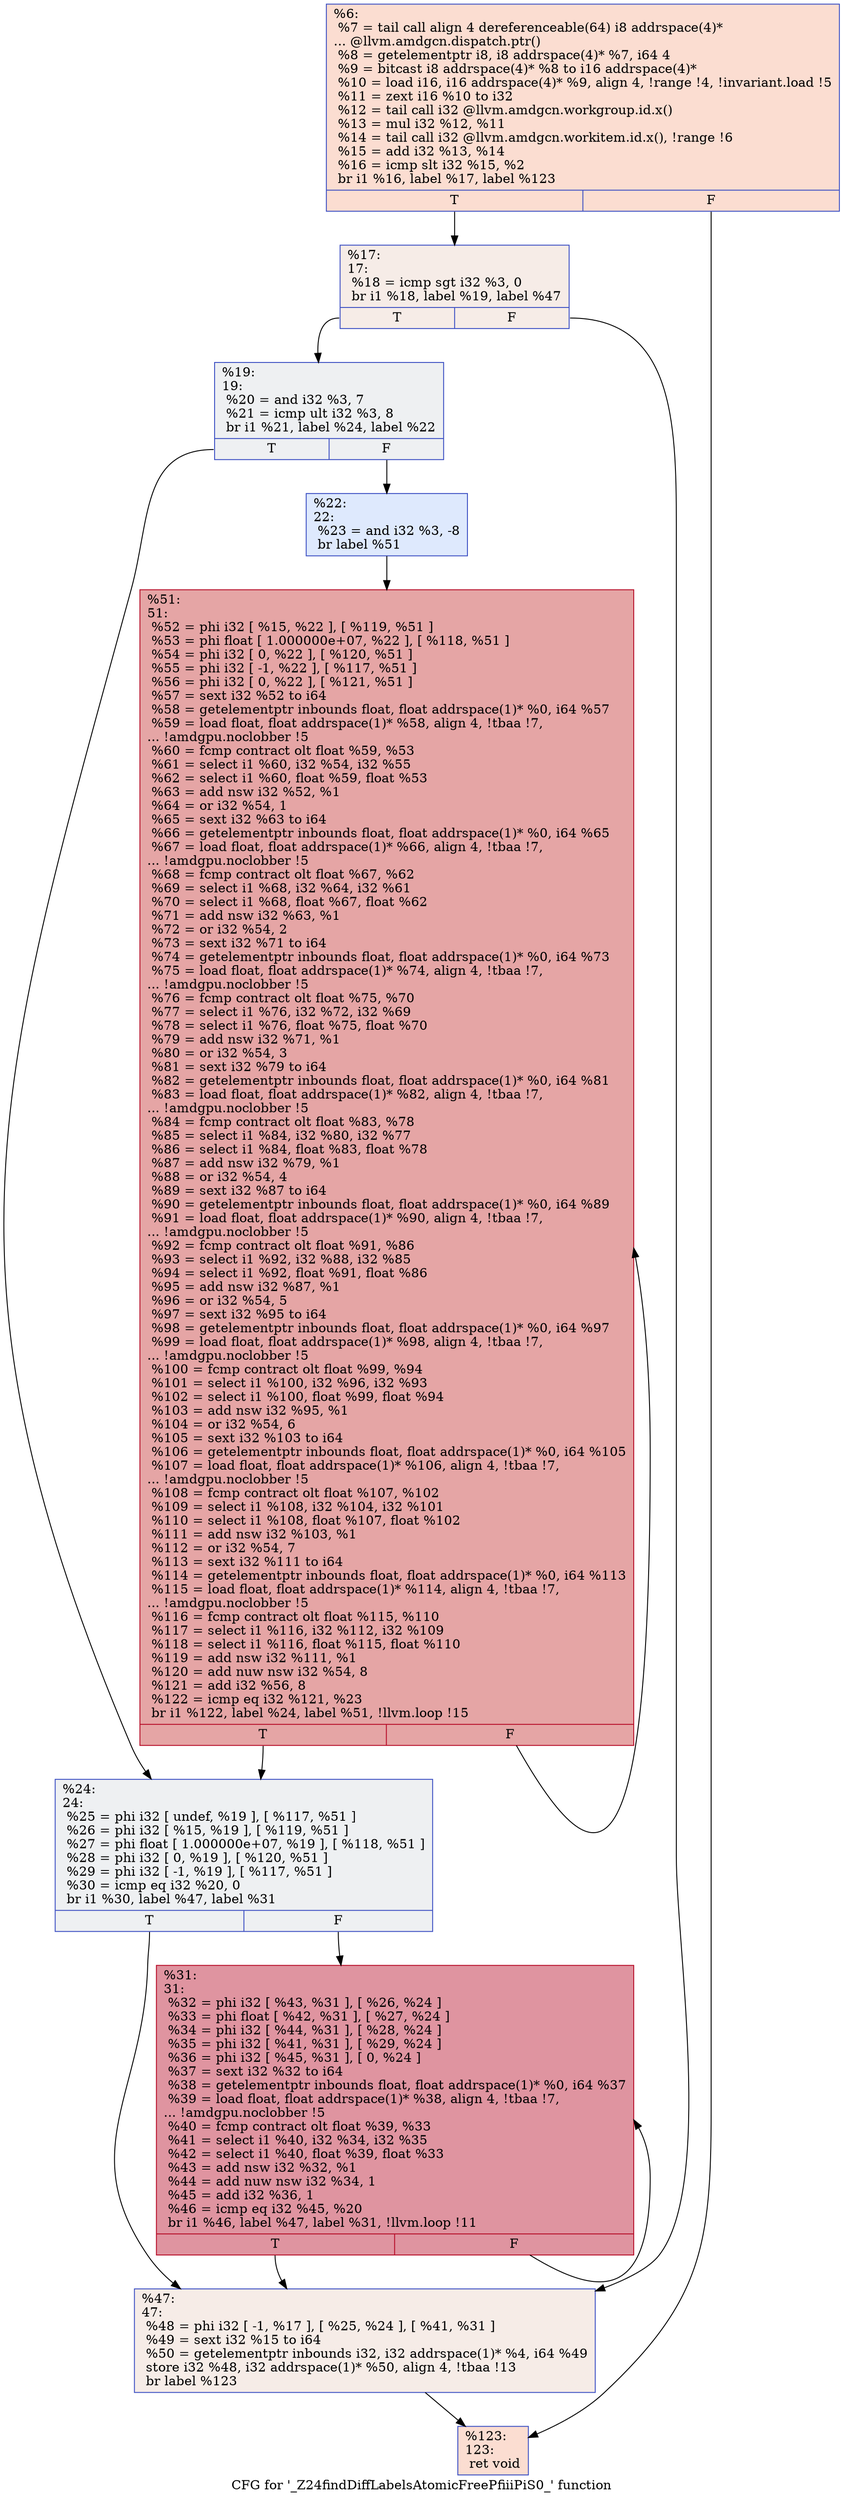 digraph "CFG for '_Z24findDiffLabelsAtomicFreePfiiiPiS0_' function" {
	label="CFG for '_Z24findDiffLabelsAtomicFreePfiiiPiS0_' function";

	Node0x5ba3450 [shape=record,color="#3d50c3ff", style=filled, fillcolor="#f7b39670",label="{%6:\l  %7 = tail call align 4 dereferenceable(64) i8 addrspace(4)*\l... @llvm.amdgcn.dispatch.ptr()\l  %8 = getelementptr i8, i8 addrspace(4)* %7, i64 4\l  %9 = bitcast i8 addrspace(4)* %8 to i16 addrspace(4)*\l  %10 = load i16, i16 addrspace(4)* %9, align 4, !range !4, !invariant.load !5\l  %11 = zext i16 %10 to i32\l  %12 = tail call i32 @llvm.amdgcn.workgroup.id.x()\l  %13 = mul i32 %12, %11\l  %14 = tail call i32 @llvm.amdgcn.workitem.id.x(), !range !6\l  %15 = add i32 %13, %14\l  %16 = icmp slt i32 %15, %2\l  br i1 %16, label %17, label %123\l|{<s0>T|<s1>F}}"];
	Node0x5ba3450:s0 -> Node0x5ba3d70;
	Node0x5ba3450:s1 -> Node0x5ba5460;
	Node0x5ba3d70 [shape=record,color="#3d50c3ff", style=filled, fillcolor="#ead5c970",label="{%17:\l17:                                               \l  %18 = icmp sgt i32 %3, 0\l  br i1 %18, label %19, label %47\l|{<s0>T|<s1>F}}"];
	Node0x5ba3d70:s0 -> Node0x5ba5630;
	Node0x5ba3d70:s1 -> Node0x5ba5680;
	Node0x5ba5630 [shape=record,color="#3d50c3ff", style=filled, fillcolor="#d9dce170",label="{%19:\l19:                                               \l  %20 = and i32 %3, 7\l  %21 = icmp ult i32 %3, 8\l  br i1 %21, label %24, label %22\l|{<s0>T|<s1>F}}"];
	Node0x5ba5630:s0 -> Node0x5ba5940;
	Node0x5ba5630:s1 -> Node0x5ba5990;
	Node0x5ba5990 [shape=record,color="#3d50c3ff", style=filled, fillcolor="#b5cdfa70",label="{%22:\l22:                                               \l  %23 = and i32 %3, -8\l  br label %51\l}"];
	Node0x5ba5990 -> Node0x5ba5b90;
	Node0x5ba5940 [shape=record,color="#3d50c3ff", style=filled, fillcolor="#d9dce170",label="{%24:\l24:                                               \l  %25 = phi i32 [ undef, %19 ], [ %117, %51 ]\l  %26 = phi i32 [ %15, %19 ], [ %119, %51 ]\l  %27 = phi float [ 1.000000e+07, %19 ], [ %118, %51 ]\l  %28 = phi i32 [ 0, %19 ], [ %120, %51 ]\l  %29 = phi i32 [ -1, %19 ], [ %117, %51 ]\l  %30 = icmp eq i32 %20, 0\l  br i1 %30, label %47, label %31\l|{<s0>T|<s1>F}}"];
	Node0x5ba5940:s0 -> Node0x5ba5680;
	Node0x5ba5940:s1 -> Node0x5ba7070;
	Node0x5ba7070 [shape=record,color="#b70d28ff", style=filled, fillcolor="#b70d2870",label="{%31:\l31:                                               \l  %32 = phi i32 [ %43, %31 ], [ %26, %24 ]\l  %33 = phi float [ %42, %31 ], [ %27, %24 ]\l  %34 = phi i32 [ %44, %31 ], [ %28, %24 ]\l  %35 = phi i32 [ %41, %31 ], [ %29, %24 ]\l  %36 = phi i32 [ %45, %31 ], [ 0, %24 ]\l  %37 = sext i32 %32 to i64\l  %38 = getelementptr inbounds float, float addrspace(1)* %0, i64 %37\l  %39 = load float, float addrspace(1)* %38, align 4, !tbaa !7,\l... !amdgpu.noclobber !5\l  %40 = fcmp contract olt float %39, %33\l  %41 = select i1 %40, i32 %34, i32 %35\l  %42 = select i1 %40, float %39, float %33\l  %43 = add nsw i32 %32, %1\l  %44 = add nuw nsw i32 %34, 1\l  %45 = add i32 %36, 1\l  %46 = icmp eq i32 %45, %20\l  br i1 %46, label %47, label %31, !llvm.loop !11\l|{<s0>T|<s1>F}}"];
	Node0x5ba7070:s0 -> Node0x5ba5680;
	Node0x5ba7070:s1 -> Node0x5ba7070;
	Node0x5ba5680 [shape=record,color="#3d50c3ff", style=filled, fillcolor="#ead5c970",label="{%47:\l47:                                               \l  %48 = phi i32 [ -1, %17 ], [ %25, %24 ], [ %41, %31 ]\l  %49 = sext i32 %15 to i64\l  %50 = getelementptr inbounds i32, i32 addrspace(1)* %4, i64 %49\l  store i32 %48, i32 addrspace(1)* %50, align 4, !tbaa !13\l  br label %123\l}"];
	Node0x5ba5680 -> Node0x5ba5460;
	Node0x5ba5b90 [shape=record,color="#b70d28ff", style=filled, fillcolor="#c5333470",label="{%51:\l51:                                               \l  %52 = phi i32 [ %15, %22 ], [ %119, %51 ]\l  %53 = phi float [ 1.000000e+07, %22 ], [ %118, %51 ]\l  %54 = phi i32 [ 0, %22 ], [ %120, %51 ]\l  %55 = phi i32 [ -1, %22 ], [ %117, %51 ]\l  %56 = phi i32 [ 0, %22 ], [ %121, %51 ]\l  %57 = sext i32 %52 to i64\l  %58 = getelementptr inbounds float, float addrspace(1)* %0, i64 %57\l  %59 = load float, float addrspace(1)* %58, align 4, !tbaa !7,\l... !amdgpu.noclobber !5\l  %60 = fcmp contract olt float %59, %53\l  %61 = select i1 %60, i32 %54, i32 %55\l  %62 = select i1 %60, float %59, float %53\l  %63 = add nsw i32 %52, %1\l  %64 = or i32 %54, 1\l  %65 = sext i32 %63 to i64\l  %66 = getelementptr inbounds float, float addrspace(1)* %0, i64 %65\l  %67 = load float, float addrspace(1)* %66, align 4, !tbaa !7,\l... !amdgpu.noclobber !5\l  %68 = fcmp contract olt float %67, %62\l  %69 = select i1 %68, i32 %64, i32 %61\l  %70 = select i1 %68, float %67, float %62\l  %71 = add nsw i32 %63, %1\l  %72 = or i32 %54, 2\l  %73 = sext i32 %71 to i64\l  %74 = getelementptr inbounds float, float addrspace(1)* %0, i64 %73\l  %75 = load float, float addrspace(1)* %74, align 4, !tbaa !7,\l... !amdgpu.noclobber !5\l  %76 = fcmp contract olt float %75, %70\l  %77 = select i1 %76, i32 %72, i32 %69\l  %78 = select i1 %76, float %75, float %70\l  %79 = add nsw i32 %71, %1\l  %80 = or i32 %54, 3\l  %81 = sext i32 %79 to i64\l  %82 = getelementptr inbounds float, float addrspace(1)* %0, i64 %81\l  %83 = load float, float addrspace(1)* %82, align 4, !tbaa !7,\l... !amdgpu.noclobber !5\l  %84 = fcmp contract olt float %83, %78\l  %85 = select i1 %84, i32 %80, i32 %77\l  %86 = select i1 %84, float %83, float %78\l  %87 = add nsw i32 %79, %1\l  %88 = or i32 %54, 4\l  %89 = sext i32 %87 to i64\l  %90 = getelementptr inbounds float, float addrspace(1)* %0, i64 %89\l  %91 = load float, float addrspace(1)* %90, align 4, !tbaa !7,\l... !amdgpu.noclobber !5\l  %92 = fcmp contract olt float %91, %86\l  %93 = select i1 %92, i32 %88, i32 %85\l  %94 = select i1 %92, float %91, float %86\l  %95 = add nsw i32 %87, %1\l  %96 = or i32 %54, 5\l  %97 = sext i32 %95 to i64\l  %98 = getelementptr inbounds float, float addrspace(1)* %0, i64 %97\l  %99 = load float, float addrspace(1)* %98, align 4, !tbaa !7,\l... !amdgpu.noclobber !5\l  %100 = fcmp contract olt float %99, %94\l  %101 = select i1 %100, i32 %96, i32 %93\l  %102 = select i1 %100, float %99, float %94\l  %103 = add nsw i32 %95, %1\l  %104 = or i32 %54, 6\l  %105 = sext i32 %103 to i64\l  %106 = getelementptr inbounds float, float addrspace(1)* %0, i64 %105\l  %107 = load float, float addrspace(1)* %106, align 4, !tbaa !7,\l... !amdgpu.noclobber !5\l  %108 = fcmp contract olt float %107, %102\l  %109 = select i1 %108, i32 %104, i32 %101\l  %110 = select i1 %108, float %107, float %102\l  %111 = add nsw i32 %103, %1\l  %112 = or i32 %54, 7\l  %113 = sext i32 %111 to i64\l  %114 = getelementptr inbounds float, float addrspace(1)* %0, i64 %113\l  %115 = load float, float addrspace(1)* %114, align 4, !tbaa !7,\l... !amdgpu.noclobber !5\l  %116 = fcmp contract olt float %115, %110\l  %117 = select i1 %116, i32 %112, i32 %109\l  %118 = select i1 %116, float %115, float %110\l  %119 = add nsw i32 %111, %1\l  %120 = add nuw nsw i32 %54, 8\l  %121 = add i32 %56, 8\l  %122 = icmp eq i32 %121, %23\l  br i1 %122, label %24, label %51, !llvm.loop !15\l|{<s0>T|<s1>F}}"];
	Node0x5ba5b90:s0 -> Node0x5ba5940;
	Node0x5ba5b90:s1 -> Node0x5ba5b90;
	Node0x5ba5460 [shape=record,color="#3d50c3ff", style=filled, fillcolor="#f7b39670",label="{%123:\l123:                                              \l  ret void\l}"];
}
